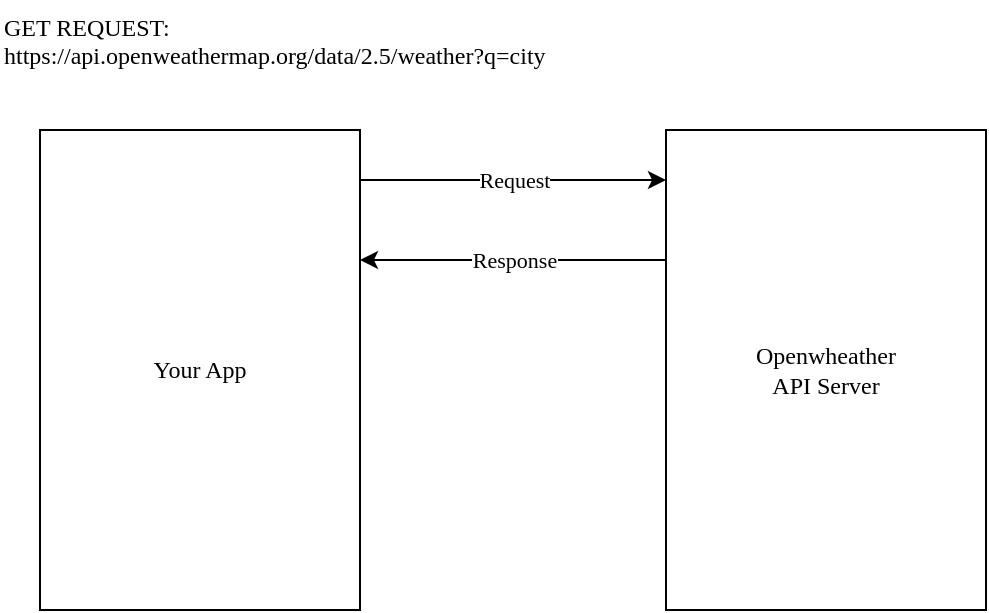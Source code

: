 <mxfile version="16.5.3" type="device" pages="3"><diagram id="z_ntGLskvoz9u-M1tht6" name="Page-1"><mxGraphModel dx="1778" dy="993" grid="1" gridSize="10" guides="1" tooltips="1" connect="1" arrows="1" fold="1" page="1" pageScale="1" pageWidth="850" pageHeight="1100" math="0" shadow="0"><root><mxCell id="0"/><mxCell id="1" parent="0"/><mxCell id="jY8vooDUnkCRp9RELuMo-4" value="Request" style="edgeStyle=orthogonalEdgeStyle;rounded=0;orthogonalLoop=1;jettySize=auto;html=1;fontFamily=Verdana;exitX=1;exitY=0.5;exitDx=0;exitDy=0;" edge="1" parent="1"><mxGeometry relative="1" as="geometry"><mxPoint x="359" y="488" as="sourcePoint"/><mxPoint x="512" y="488" as="targetPoint"/></mxGeometry></mxCell><mxCell id="jY8vooDUnkCRp9RELuMo-1" value="Your App" style="rounded=0;whiteSpace=wrap;html=1;fontFamily=Verdana;" vertex="1" parent="1"><mxGeometry x="199" y="463" width="160" height="240" as="geometry"/></mxCell><mxCell id="jY8vooDUnkCRp9RELuMo-5" value="Response" style="edgeStyle=orthogonalEdgeStyle;rounded=0;orthogonalLoop=1;jettySize=auto;html=1;entryX=1;entryY=0.5;entryDx=0;entryDy=0;fontFamily=Verdana;exitX=0;exitY=0.5;exitDx=0;exitDy=0;" edge="1" parent="1"><mxGeometry relative="1" as="geometry"><mxPoint x="512" y="528" as="sourcePoint"/><mxPoint x="359" y="528" as="targetPoint"/></mxGeometry></mxCell><mxCell id="jY8vooDUnkCRp9RELuMo-2" value="Openwheather&lt;br&gt;API Server" style="rounded=0;whiteSpace=wrap;html=1;fontFamily=Verdana;" vertex="1" parent="1"><mxGeometry x="512" y="463" width="160" height="240" as="geometry"/></mxCell><UserObject label="GET REQUEST:&lt;br&gt;https://api.openweathermap.org/data/2.5/weather?q=city" link="https://api.openweathermap.org/data/2.5/weather?q=city" id="jY8vooDUnkCRp9RELuMo-3"><mxCell style="text;whiteSpace=wrap;html=1;fontFamily=Verdana;" vertex="1" parent="1"><mxGeometry x="179" y="398" width="320" height="55" as="geometry"/></mxCell></UserObject></root></mxGraphModel></diagram><diagram id="0hX5UMY2gv6UnGRTTCnP" name="Page-2"><mxGraphModel dx="1422" dy="794" grid="1" gridSize="10" guides="1" tooltips="1" connect="1" arrows="1" fold="1" page="1" pageScale="1" pageWidth="850" pageHeight="1100" math="0" shadow="0"><root><mxCell id="NQQ4PNBzVX3TOwOPgMfH-0"/><mxCell id="NQQ4PNBzVX3TOwOPgMfH-1" parent="NQQ4PNBzVX3TOwOPgMfH-0"/><mxCell id="NQQ4PNBzVX3TOwOPgMfH-2" value="Retrofit" style="rounded=1;whiteSpace=wrap;html=1;fontFamily=Verdana;" vertex="1" parent="NQQ4PNBzVX3TOwOPgMfH-1"><mxGeometry x="325" y="498" width="200" height="40" as="geometry"/></mxCell><mxCell id="NQQ4PNBzVX3TOwOPgMfH-3" value="HTTP" style="rounded=1;whiteSpace=wrap;html=1;fontFamily=Verdana;" vertex="1" parent="NQQ4PNBzVX3TOwOPgMfH-1"><mxGeometry x="325" y="562" width="90" height="40" as="geometry"/></mxCell><mxCell id="NQQ4PNBzVX3TOwOPgMfH-5" value="Gson" style="rounded=1;whiteSpace=wrap;html=1;fontFamily=Verdana;" vertex="1" parent="NQQ4PNBzVX3TOwOPgMfH-1"><mxGeometry x="435" y="562" width="90" height="40" as="geometry"/></mxCell></root></mxGraphModel></diagram><diagram id="tkvqhtnSuINT99biEw6N" name="Page-3"><mxGraphModel dx="1673" dy="867" grid="1" gridSize="10" guides="1" tooltips="1" connect="1" arrows="1" fold="1" page="1" pageScale="1" pageWidth="850" pageHeight="1100" math="0" shadow="0"><root><mxCell id="1wk8PRoelzxCnjKGBKwR-0"/><mxCell id="1wk8PRoelzxCnjKGBKwR-1" parent="1wk8PRoelzxCnjKGBKwR-0"/><mxCell id="1wk8PRoelzxCnjKGBKwR-11" style="edgeStyle=orthogonalEdgeStyle;rounded=0;orthogonalLoop=1;jettySize=auto;html=1;entryX=0.5;entryY=1;entryDx=0;entryDy=0;fontFamily=Verdana;" edge="1" parent="1wk8PRoelzxCnjKGBKwR-1"><mxGeometry relative="1" as="geometry"><mxPoint x="236" y="375" as="sourcePoint"/><mxPoint x="288.5" y="375" as="targetPoint"/></mxGeometry></mxCell><mxCell id="1wk8PRoelzxCnjKGBKwR-4" value="&lt;div&gt;API's&lt;/div&gt;&lt;div&gt;&lt;br&gt;&lt;/div&gt;&lt;div&gt;Request Methods:&lt;/div&gt;&lt;div&gt;&lt;span style=&quot;white-space: pre&quot;&gt;&#9;&lt;/span&gt;@GET, @POST,&lt;/div&gt;&lt;span&gt;&#9;&lt;/span&gt;&lt;span&gt;&#9;&lt;/span&gt;&lt;span&gt;&#9;&lt;/span&gt;&lt;span&gt;&#9;&lt;/span&gt;&lt;div&gt;&lt;span&gt;&lt;/span&gt;&lt;span style=&quot;white-space: pre&quot;&gt;&#9;&lt;/span&gt;@PUT, @DELETE,&lt;/div&gt;&lt;div&gt;&lt;span&gt;&#9;&lt;/span&gt;&lt;span style=&quot;white-space: pre&quot;&gt;&#9;&lt;/span&gt;@HEAD&lt;/div&gt;&lt;div&gt;&lt;br&gt;&lt;/div&gt;&lt;div&gt;URL Manipulators:&lt;/div&gt;&lt;div&gt;&lt;span&gt;&#9;&lt;/span&gt;&lt;span style=&quot;white-space: pre&quot;&gt;&#9;&lt;/span&gt;@Path, @Query,&lt;/div&gt;&lt;div&gt;&lt;span&gt;&#9;&lt;/span&gt;&lt;span style=&quot;white-space: pre&quot;&gt;&#9;&lt;/span&gt;@Body, @Field,&lt;/div&gt;&lt;div&gt;&lt;span&gt;&#9;&lt;/span&gt;&lt;span style=&quot;white-space: pre&quot;&gt;&#9;&lt;/span&gt;@Part&lt;/div&gt;" style="rounded=1;whiteSpace=wrap;html=1;fontFamily=Verdana;align=left;spacingTop=0;spacingLeft=16;labelBackgroundColor=none;fillColor=#fff2cc;strokeColor=#d6b656;" vertex="1" parent="1wk8PRoelzxCnjKGBKwR-1"><mxGeometry x="56" y="316" width="180" height="240" as="geometry"/></mxCell><mxCell id="1wk8PRoelzxCnjKGBKwR-12" style="edgeStyle=orthogonalEdgeStyle;rounded=0;orthogonalLoop=1;jettySize=auto;html=1;fontFamily=Verdana;" edge="1" parent="1wk8PRoelzxCnjKGBKwR-1"><mxGeometry relative="1" as="geometry"><mxPoint x="348.5" y="375" as="sourcePoint"/><mxPoint x="408.5" y="375" as="targetPoint"/></mxGeometry></mxCell><mxCell id="1wk8PRoelzxCnjKGBKwR-17" style="edgeStyle=orthogonalEdgeStyle;rounded=0;orthogonalLoop=1;jettySize=auto;html=1;entryX=1;entryY=0.5;entryDx=0;entryDy=0;fontFamily=Verdana;" edge="1" parent="1wk8PRoelzxCnjKGBKwR-1"><mxGeometry relative="1" as="geometry"><mxPoint x="288.5" y="497" as="sourcePoint"/><mxPoint x="236" y="497" as="targetPoint"/></mxGeometry></mxCell><mxCell id="1wk8PRoelzxCnjKGBKwR-19" style="edgeStyle=orthogonalEdgeStyle;rounded=0;orthogonalLoop=1;jettySize=auto;html=1;entryX=0.25;entryY=0;entryDx=0;entryDy=0;fontFamily=Verdana;startArrow=classic;startFill=1;" edge="1" parent="1wk8PRoelzxCnjKGBKwR-1" source="1wk8PRoelzxCnjKGBKwR-5" target="1wk8PRoelzxCnjKGBKwR-8"><mxGeometry relative="1" as="geometry"/></mxCell><mxCell id="1wk8PRoelzxCnjKGBKwR-5" value="REST Adapter" style="rounded=1;whiteSpace=wrap;html=1;fontFamily=Verdana;rotation=90;fillColor=#fff2cc;strokeColor=#d6b656;" vertex="1" parent="1wk8PRoelzxCnjKGBKwR-1"><mxGeometry x="196" y="406" width="245" height="60" as="geometry"/></mxCell><mxCell id="1wk8PRoelzxCnjKGBKwR-13" value="Requests" style="edgeStyle=orthogonalEdgeStyle;rounded=0;orthogonalLoop=1;jettySize=auto;html=1;exitX=0.5;exitY=0;exitDx=0;exitDy=0;fontFamily=Verdana;" edge="1" parent="1wk8PRoelzxCnjKGBKwR-1"><mxGeometry relative="1" as="geometry"><mxPoint x="467.5" y="375" as="sourcePoint"/><mxPoint x="642.5" y="375" as="targetPoint"/></mxGeometry></mxCell><mxCell id="1wk8PRoelzxCnjKGBKwR-16" style="edgeStyle=orthogonalEdgeStyle;rounded=0;orthogonalLoop=1;jettySize=auto;html=1;entryX=0.5;entryY=0;entryDx=0;entryDy=0;fontFamily=Verdana;" edge="1" parent="1wk8PRoelzxCnjKGBKwR-1"><mxGeometry relative="1" as="geometry"><mxPoint x="408.5" y="497" as="sourcePoint"/><mxPoint x="348.5" y="497" as="targetPoint"/></mxGeometry></mxCell><mxCell id="1wk8PRoelzxCnjKGBKwR-6" value="HTTP" style="rounded=1;whiteSpace=wrap;html=1;fontFamily=Verdana;rotation=90;fillColor=#e1d5e7;strokeColor=#9673a6;" vertex="1" parent="1wk8PRoelzxCnjKGBKwR-1"><mxGeometry x="316" y="406" width="245" height="60" as="geometry"/></mxCell><mxCell id="1wk8PRoelzxCnjKGBKwR-15" value="Response" style="edgeStyle=orthogonalEdgeStyle;rounded=0;orthogonalLoop=1;jettySize=auto;html=1;fontFamily=Verdana;" edge="1" parent="1wk8PRoelzxCnjKGBKwR-1"><mxGeometry relative="1" as="geometry"><mxPoint x="642.5" y="497" as="sourcePoint"/><mxPoint x="467.5" y="497" as="targetPoint"/></mxGeometry></mxCell><mxCell id="1wk8PRoelzxCnjKGBKwR-7" value="Web Server" style="rounded=1;whiteSpace=wrap;html=1;fontFamily=Verdana;rotation=90;fillColor=#dae8fc;strokeColor=#6c8ebf;" vertex="1" parent="1wk8PRoelzxCnjKGBKwR-1"><mxGeometry x="549" y="406" width="245" height="60" as="geometry"/></mxCell><mxCell id="1wk8PRoelzxCnjKGBKwR-8" value="&lt;div&gt;Converters:&lt;/div&gt;&lt;div&gt;&lt;span style=&quot;white-space: pre&quot;&gt;&#9;&lt;/span&gt;GSON&lt;/div&gt;&lt;div&gt;&lt;span style=&quot;white-space: pre&quot;&gt;&#9;&lt;/span&gt;Custom Converters&lt;/div&gt;" style="rounded=1;whiteSpace=wrap;html=1;fontFamily=Verdana;rotation=0;fillColor=#e1d5e7;strokeColor=#9673a6;align=left;spacingLeft=16;" vertex="1" parent="1wk8PRoelzxCnjKGBKwR-1"><mxGeometry x="257" y="625" width="245" height="70" as="geometry"/></mxCell><mxCell id="1wk8PRoelzxCnjKGBKwR-9" value="Error Handler" style="rounded=1;whiteSpace=wrap;html=1;fontFamily=Verdana;rotation=0;fillColor=#e1d5e7;strokeColor=#9673a6;align=center;spacingLeft=0;" vertex="1" parent="1wk8PRoelzxCnjKGBKwR-1"><mxGeometry x="257" y="725" width="245" height="60" as="geometry"/></mxCell></root></mxGraphModel></diagram></mxfile>